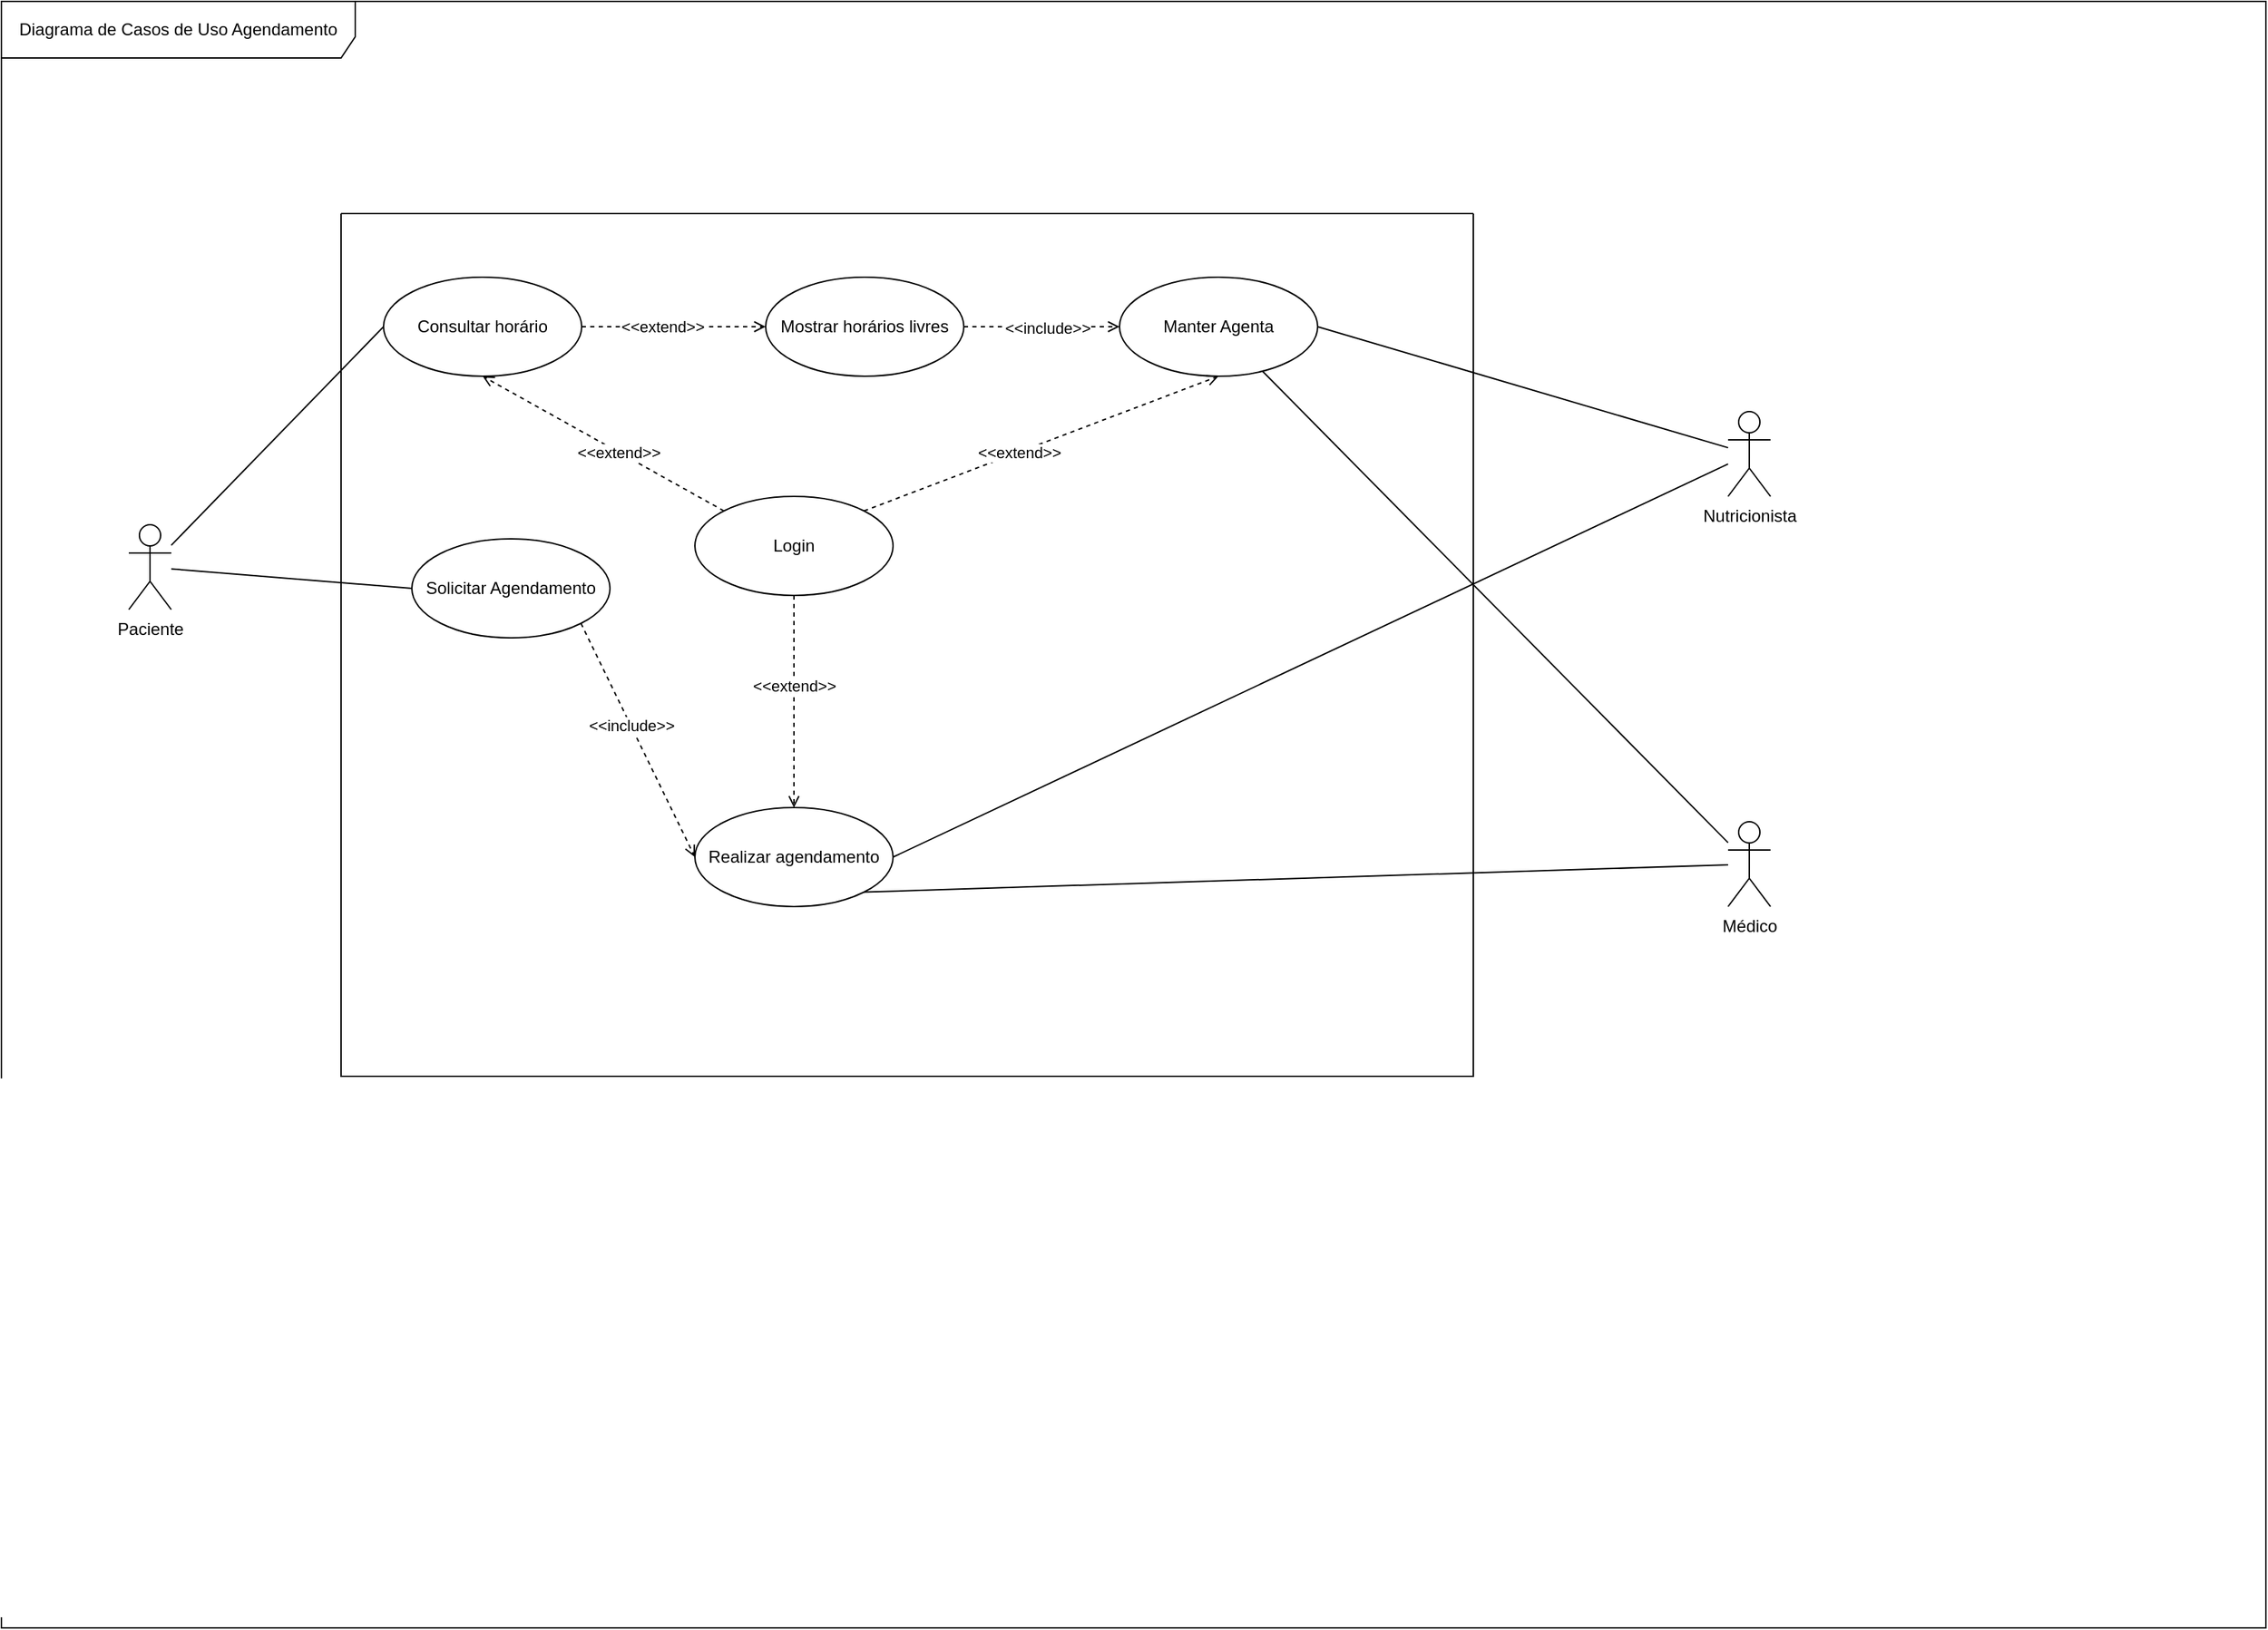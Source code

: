 <mxfile version="27.2.0">
  <diagram name="Página-1" id="A4SRTEeQTM4OLtlpb145">
    <mxGraphModel dx="1767" dy="1651" grid="1" gridSize="10" guides="1" tooltips="1" connect="1" arrows="1" fold="1" page="1" pageScale="1" pageWidth="827" pageHeight="1169" math="0" shadow="0" adaptiveColors="none">
      <root>
        <mxCell id="0" />
        <mxCell id="1" parent="0" />
        <mxCell id="NE6VYS4I0C1_LnRhZdik-13" style="rounded=0;orthogonalLoop=1;jettySize=auto;html=1;entryX=0;entryY=0.5;entryDx=0;entryDy=0;endArrow=none;endFill=0;" parent="1" source="opuIpvQJVJ9zl-1Smfu1-8" target="NE6VYS4I0C1_LnRhZdik-10" edge="1">
          <mxGeometry relative="1" as="geometry" />
        </mxCell>
        <mxCell id="NE6VYS4I0C1_LnRhZdik-26" style="rounded=0;orthogonalLoop=1;jettySize=auto;html=1;entryX=0;entryY=0.5;entryDx=0;entryDy=0;endArrow=none;endFill=0;" parent="1" source="opuIpvQJVJ9zl-1Smfu1-8" target="NE6VYS4I0C1_LnRhZdik-25" edge="1">
          <mxGeometry relative="1" as="geometry" />
        </mxCell>
        <mxCell id="opuIpvQJVJ9zl-1Smfu1-8" value="Paciente" style="shape=umlActor;verticalLabelPosition=bottom;verticalAlign=top;html=1;" parent="1" vertex="1">
          <mxGeometry x="-390" y="10" width="30" height="60" as="geometry" />
        </mxCell>
        <mxCell id="NE6VYS4I0C1_LnRhZdik-6" style="rounded=0;orthogonalLoop=1;jettySize=auto;html=1;entryX=1;entryY=0.5;entryDx=0;entryDy=0;endArrow=none;endFill=0;" parent="1" source="opuIpvQJVJ9zl-1Smfu1-9" target="NE6VYS4I0C1_LnRhZdik-2" edge="1">
          <mxGeometry relative="1" as="geometry" />
        </mxCell>
        <mxCell id="NE6VYS4I0C1_LnRhZdik-23" style="rounded=0;orthogonalLoop=1;jettySize=auto;html=1;entryX=1;entryY=0.5;entryDx=0;entryDy=0;endArrow=none;endFill=0;" parent="1" source="opuIpvQJVJ9zl-1Smfu1-9" target="NE6VYS4I0C1_LnRhZdik-18" edge="1">
          <mxGeometry relative="1" as="geometry" />
        </mxCell>
        <mxCell id="opuIpvQJVJ9zl-1Smfu1-9" value="Nutricionista" style="shape=umlActor;verticalLabelPosition=bottom;verticalAlign=top;html=1;" parent="1" vertex="1">
          <mxGeometry x="740" y="-70" width="30" height="60" as="geometry" />
        </mxCell>
        <mxCell id="NE6VYS4I0C1_LnRhZdik-5" style="rounded=0;orthogonalLoop=1;jettySize=auto;html=1;endArrow=none;endFill=0;" parent="1" source="opuIpvQJVJ9zl-1Smfu1-10" target="NE6VYS4I0C1_LnRhZdik-2" edge="1">
          <mxGeometry relative="1" as="geometry" />
        </mxCell>
        <mxCell id="NE6VYS4I0C1_LnRhZdik-24" style="rounded=0;orthogonalLoop=1;jettySize=auto;html=1;entryX=1;entryY=1;entryDx=0;entryDy=0;endArrow=none;endFill=0;" parent="1" source="opuIpvQJVJ9zl-1Smfu1-10" target="NE6VYS4I0C1_LnRhZdik-18" edge="1">
          <mxGeometry relative="1" as="geometry" />
        </mxCell>
        <mxCell id="opuIpvQJVJ9zl-1Smfu1-10" value="Médico" style="shape=umlActor;verticalLabelPosition=bottom;verticalAlign=top;html=1;" parent="1" vertex="1">
          <mxGeometry x="740" y="220" width="30" height="60" as="geometry" />
        </mxCell>
        <mxCell id="opuIpvQJVJ9zl-1Smfu1-12" value="Diagrama de Casos de Uso Agendamento" style="shape=umlFrame;whiteSpace=wrap;html=1;pointerEvents=0;width=250;height=40;" parent="1" vertex="1">
          <mxGeometry x="-480" y="-360" width="1600" height="1150" as="geometry" />
        </mxCell>
        <mxCell id="opuIpvQJVJ9zl-1Smfu1-45" value="" style="swimlane;startSize=0;" parent="1" vertex="1">
          <mxGeometry x="-240" y="-210" width="800" height="610" as="geometry">
            <mxRectangle x="270" y="-280" width="50" height="40" as="alternateBounds" />
          </mxGeometry>
        </mxCell>
        <mxCell id="NE6VYS4I0C1_LnRhZdik-21" style="rounded=0;orthogonalLoop=1;jettySize=auto;html=1;dashed=1;endArrow=open;endFill=0;" parent="opuIpvQJVJ9zl-1Smfu1-45" source="NE6VYS4I0C1_LnRhZdik-1" target="NE6VYS4I0C1_LnRhZdik-18" edge="1">
          <mxGeometry relative="1" as="geometry" />
        </mxCell>
        <mxCell id="NE6VYS4I0C1_LnRhZdik-22" value="&amp;lt;&amp;lt;extend&amp;gt;&amp;gt;" style="edgeLabel;html=1;align=center;verticalAlign=middle;resizable=0;points=[];" parent="NE6VYS4I0C1_LnRhZdik-21" vertex="1" connectable="0">
          <mxGeometry x="-0.153" relative="1" as="geometry">
            <mxPoint as="offset" />
          </mxGeometry>
        </mxCell>
        <mxCell id="NE6VYS4I0C1_LnRhZdik-1" value="Login" style="ellipse;whiteSpace=wrap;html=1;" parent="opuIpvQJVJ9zl-1Smfu1-45" vertex="1">
          <mxGeometry x="250" y="200" width="140" height="70" as="geometry" />
        </mxCell>
        <mxCell id="NE6VYS4I0C1_LnRhZdik-2" value="Manter Agenta" style="ellipse;whiteSpace=wrap;html=1;" parent="opuIpvQJVJ9zl-1Smfu1-45" vertex="1">
          <mxGeometry x="550" y="45" width="140" height="70" as="geometry" />
        </mxCell>
        <mxCell id="NE6VYS4I0C1_LnRhZdik-8" value="" style="rounded=0;orthogonalLoop=1;jettySize=auto;html=1;dashed=1;endArrow=open;endFill=0;exitX=1;exitY=0;exitDx=0;exitDy=0;entryX=0.5;entryY=1;entryDx=0;entryDy=0;" parent="opuIpvQJVJ9zl-1Smfu1-45" source="NE6VYS4I0C1_LnRhZdik-1" target="NE6VYS4I0C1_LnRhZdik-2" edge="1">
          <mxGeometry relative="1" as="geometry">
            <mxPoint x="430" y="290" as="sourcePoint" />
            <mxPoint x="589" y="292" as="targetPoint" />
          </mxGeometry>
        </mxCell>
        <mxCell id="NE6VYS4I0C1_LnRhZdik-9" value="&amp;lt;&amp;lt;extend&amp;gt;&amp;gt;" style="edgeLabel;html=1;align=center;verticalAlign=middle;resizable=0;points=[];" parent="NE6VYS4I0C1_LnRhZdik-8" vertex="1" connectable="0">
          <mxGeometry x="-0.126" relative="1" as="geometry">
            <mxPoint as="offset" />
          </mxGeometry>
        </mxCell>
        <mxCell id="NE6VYS4I0C1_LnRhZdik-10" value="Consultar horário" style="ellipse;whiteSpace=wrap;html=1;" parent="opuIpvQJVJ9zl-1Smfu1-45" vertex="1">
          <mxGeometry x="30" y="45" width="140" height="70" as="geometry" />
        </mxCell>
        <mxCell id="NE6VYS4I0C1_LnRhZdik-11" value="" style="rounded=0;orthogonalLoop=1;jettySize=auto;html=1;dashed=1;endArrow=open;endFill=0;exitX=0;exitY=0;exitDx=0;exitDy=0;entryX=0.5;entryY=1;entryDx=0;entryDy=0;" parent="opuIpvQJVJ9zl-1Smfu1-45" source="NE6VYS4I0C1_LnRhZdik-1" target="NE6VYS4I0C1_LnRhZdik-10" edge="1">
          <mxGeometry relative="1" as="geometry">
            <mxPoint x="295" y="330" as="sourcePoint" />
            <mxPoint x="455" y="123" as="targetPoint" />
          </mxGeometry>
        </mxCell>
        <mxCell id="NE6VYS4I0C1_LnRhZdik-12" value="&amp;lt;&amp;lt;extend&amp;gt;&amp;gt;" style="edgeLabel;html=1;align=center;verticalAlign=middle;resizable=0;points=[];" parent="NE6VYS4I0C1_LnRhZdik-11" vertex="1" connectable="0">
          <mxGeometry x="-0.126" relative="1" as="geometry">
            <mxPoint as="offset" />
          </mxGeometry>
        </mxCell>
        <mxCell id="NE6VYS4I0C1_LnRhZdik-14" value="Mostrar horários livres" style="ellipse;whiteSpace=wrap;html=1;" parent="opuIpvQJVJ9zl-1Smfu1-45" vertex="1">
          <mxGeometry x="300" y="45" width="140" height="70" as="geometry" />
        </mxCell>
        <mxCell id="NE6VYS4I0C1_LnRhZdik-16" style="rounded=0;orthogonalLoop=1;jettySize=auto;html=1;entryX=0;entryY=0.5;entryDx=0;entryDy=0;endArrow=open;endFill=0;dashed=1;exitX=1;exitY=0.5;exitDx=0;exitDy=0;" parent="opuIpvQJVJ9zl-1Smfu1-45" source="NE6VYS4I0C1_LnRhZdik-14" target="NE6VYS4I0C1_LnRhZdik-2" edge="1">
          <mxGeometry relative="1" as="geometry">
            <mxPoint x="360" y="150" as="sourcePoint" />
            <mxPoint x="673" y="284" as="targetPoint" />
          </mxGeometry>
        </mxCell>
        <mxCell id="NE6VYS4I0C1_LnRhZdik-17" value="&amp;lt;&amp;lt;include&amp;gt;&amp;gt;" style="edgeLabel;html=1;align=center;verticalAlign=middle;resizable=0;points=[];" parent="NE6VYS4I0C1_LnRhZdik-16" vertex="1" connectable="0">
          <mxGeometry x="0.073" y="-1" relative="1" as="geometry">
            <mxPoint as="offset" />
          </mxGeometry>
        </mxCell>
        <mxCell id="NE6VYS4I0C1_LnRhZdik-18" value="Realizar agendamento" style="ellipse;whiteSpace=wrap;html=1;" parent="opuIpvQJVJ9zl-1Smfu1-45" vertex="1">
          <mxGeometry x="250" y="420" width="140" height="70" as="geometry" />
        </mxCell>
        <mxCell id="NE6VYS4I0C1_LnRhZdik-19" value="" style="rounded=0;orthogonalLoop=1;jettySize=auto;html=1;dashed=1;endArrow=open;endFill=0;exitX=1;exitY=0.5;exitDx=0;exitDy=0;entryX=0;entryY=0.5;entryDx=0;entryDy=0;" parent="opuIpvQJVJ9zl-1Smfu1-45" source="NE6VYS4I0C1_LnRhZdik-10" target="NE6VYS4I0C1_LnRhZdik-14" edge="1">
          <mxGeometry relative="1" as="geometry">
            <mxPoint x="246" y="340" as="sourcePoint" />
            <mxPoint x="110" y="125" as="targetPoint" />
          </mxGeometry>
        </mxCell>
        <mxCell id="NE6VYS4I0C1_LnRhZdik-20" value="&amp;lt;&amp;lt;extend&amp;gt;&amp;gt;" style="edgeLabel;html=1;align=center;verticalAlign=middle;resizable=0;points=[];" parent="NE6VYS4I0C1_LnRhZdik-19" vertex="1" connectable="0">
          <mxGeometry x="-0.126" relative="1" as="geometry">
            <mxPoint as="offset" />
          </mxGeometry>
        </mxCell>
        <mxCell id="NE6VYS4I0C1_LnRhZdik-25" value="Solicitar Agendamento" style="ellipse;whiteSpace=wrap;html=1;" parent="opuIpvQJVJ9zl-1Smfu1-45" vertex="1">
          <mxGeometry x="50" y="230" width="140" height="70" as="geometry" />
        </mxCell>
        <mxCell id="NE6VYS4I0C1_LnRhZdik-27" value="" style="rounded=0;orthogonalLoop=1;jettySize=auto;html=1;dashed=1;endArrow=open;endFill=0;exitX=1;exitY=1;exitDx=0;exitDy=0;entryX=0;entryY=0.5;entryDx=0;entryDy=0;" parent="opuIpvQJVJ9zl-1Smfu1-45" source="NE6VYS4I0C1_LnRhZdik-25" target="NE6VYS4I0C1_LnRhZdik-18" edge="1">
          <mxGeometry relative="1" as="geometry">
            <mxPoint x="281" y="220" as="sourcePoint" />
            <mxPoint x="110" y="125" as="targetPoint" />
          </mxGeometry>
        </mxCell>
        <mxCell id="NE6VYS4I0C1_LnRhZdik-28" value="&amp;lt;&amp;lt;include&amp;gt;&amp;gt;" style="edgeLabel;html=1;align=center;verticalAlign=middle;resizable=0;points=[];" parent="NE6VYS4I0C1_LnRhZdik-27" vertex="1" connectable="0">
          <mxGeometry x="-0.126" relative="1" as="geometry">
            <mxPoint as="offset" />
          </mxGeometry>
        </mxCell>
      </root>
    </mxGraphModel>
  </diagram>
</mxfile>
